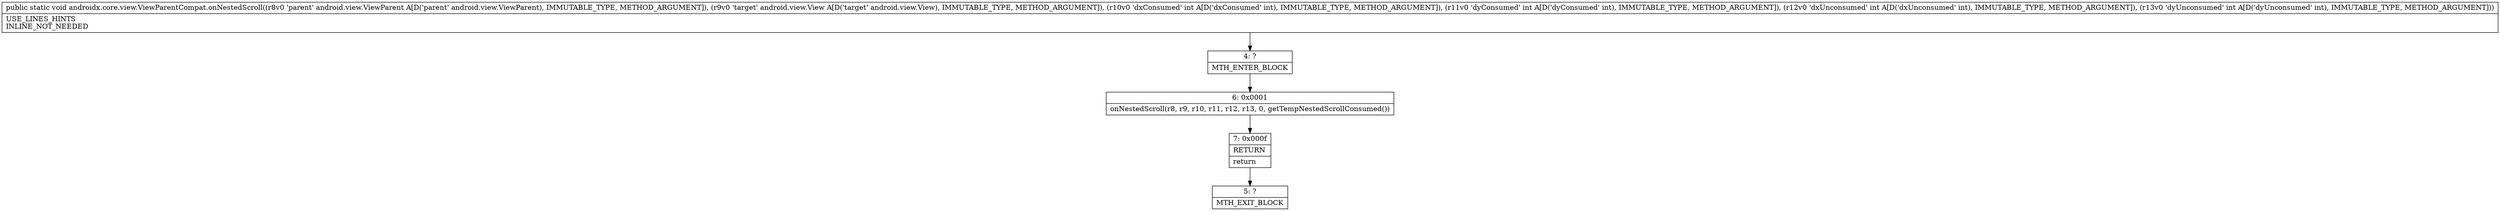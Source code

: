 digraph "CFG forandroidx.core.view.ViewParentCompat.onNestedScroll(Landroid\/view\/ViewParent;Landroid\/view\/View;IIII)V" {
Node_4 [shape=record,label="{4\:\ ?|MTH_ENTER_BLOCK\l}"];
Node_6 [shape=record,label="{6\:\ 0x0001|onNestedScroll(r8, r9, r10, r11, r12, r13, 0, getTempNestedScrollConsumed())\l}"];
Node_7 [shape=record,label="{7\:\ 0x000f|RETURN\l|return\l}"];
Node_5 [shape=record,label="{5\:\ ?|MTH_EXIT_BLOCK\l}"];
MethodNode[shape=record,label="{public static void androidx.core.view.ViewParentCompat.onNestedScroll((r8v0 'parent' android.view.ViewParent A[D('parent' android.view.ViewParent), IMMUTABLE_TYPE, METHOD_ARGUMENT]), (r9v0 'target' android.view.View A[D('target' android.view.View), IMMUTABLE_TYPE, METHOD_ARGUMENT]), (r10v0 'dxConsumed' int A[D('dxConsumed' int), IMMUTABLE_TYPE, METHOD_ARGUMENT]), (r11v0 'dyConsumed' int A[D('dyConsumed' int), IMMUTABLE_TYPE, METHOD_ARGUMENT]), (r12v0 'dxUnconsumed' int A[D('dxUnconsumed' int), IMMUTABLE_TYPE, METHOD_ARGUMENT]), (r13v0 'dyUnconsumed' int A[D('dyUnconsumed' int), IMMUTABLE_TYPE, METHOD_ARGUMENT]))  | USE_LINES_HINTS\lINLINE_NOT_NEEDED\l}"];
MethodNode -> Node_4;Node_4 -> Node_6;
Node_6 -> Node_7;
Node_7 -> Node_5;
}

